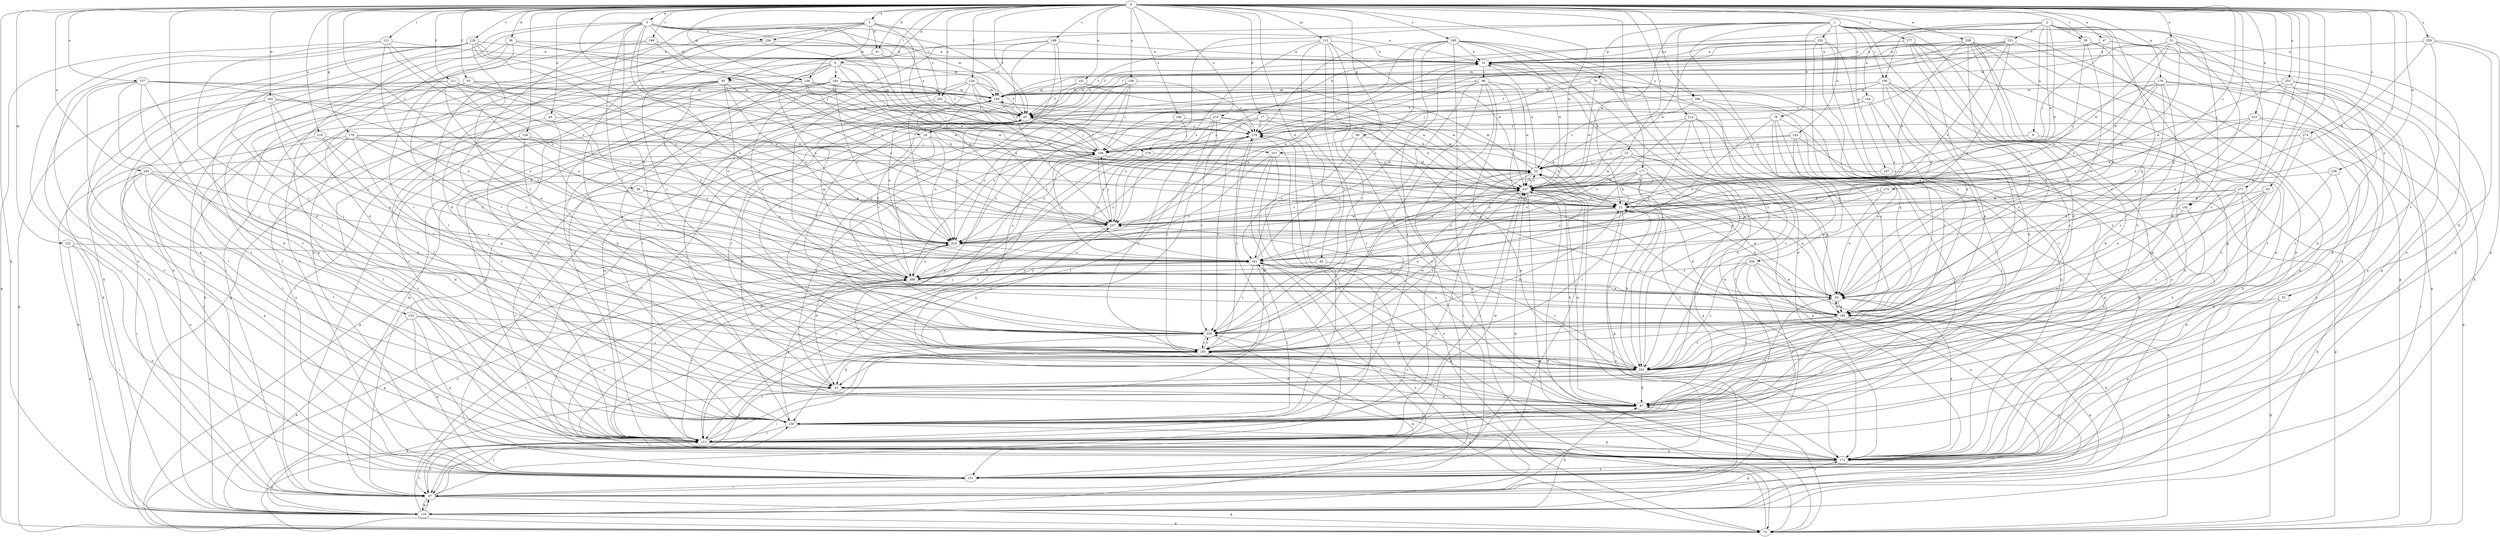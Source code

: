 strict digraph  {
0;
1;
2;
3;
5;
6;
9;
10;
17;
18;
21;
23;
29;
32;
36;
40;
41;
43;
45;
47;
51;
52;
53;
58;
63;
65;
66;
70;
75;
78;
87;
93;
95;
96;
97;
102;
106;
107;
108;
119;
121;
122;
126;
130;
131;
132;
138;
140;
141;
143;
144;
151;
157;
158;
159;
160;
161;
167;
172;
176;
177;
178;
182;
189;
190;
193;
194;
198;
202;
203;
211;
212;
213;
216;
219;
223;
224;
229;
230;
231;
234;
235;
236;
238;
244;
245;
247;
255;
256;
257;
259;
266;
268;
271;
272;
274;
277;
278;
279;
0 -> 3  [label=a];
0 -> 5  [label=a];
0 -> 6  [label=a];
0 -> 17  [label=b];
0 -> 18  [label=b];
0 -> 23  [label=c];
0 -> 29  [label=c];
0 -> 36  [label=d];
0 -> 40  [label=d];
0 -> 41  [label=d];
0 -> 45  [label=e];
0 -> 47  [label=e];
0 -> 51  [label=e];
0 -> 52  [label=e];
0 -> 58  [label=f];
0 -> 63  [label=f];
0 -> 65  [label=f];
0 -> 66  [label=g];
0 -> 93  [label=i];
0 -> 95  [label=i];
0 -> 102  [label=j];
0 -> 119  [label=k];
0 -> 121  [label=l];
0 -> 122  [label=l];
0 -> 126  [label=l];
0 -> 131  [label=m];
0 -> 132  [label=m];
0 -> 138  [label=m];
0 -> 141  [label=n];
0 -> 157  [label=o];
0 -> 158  [label=o];
0 -> 159  [label=o];
0 -> 176  [label=q];
0 -> 177  [label=q];
0 -> 178  [label=q];
0 -> 182  [label=q];
0 -> 189  [label=r];
0 -> 190  [label=r];
0 -> 193  [label=r];
0 -> 194  [label=s];
0 -> 198  [label=s];
0 -> 202  [label=s];
0 -> 211  [label=t];
0 -> 216  [label=u];
0 -> 219  [label=u];
0 -> 223  [label=u];
0 -> 229  [label=v];
0 -> 236  [label=w];
0 -> 238  [label=w];
0 -> 244  [label=w];
0 -> 245  [label=w];
0 -> 247  [label=w];
0 -> 255  [label=x];
0 -> 259  [label=y];
0 -> 266  [label=y];
0 -> 271  [label=z];
0 -> 272  [label=z];
0 -> 274  [label=z];
0 -> 277  [label=z];
1 -> 70  [label=g];
1 -> 75  [label=g];
1 -> 78  [label=h];
1 -> 87  [label=h];
1 -> 95  [label=i];
1 -> 102  [label=j];
1 -> 106  [label=j];
1 -> 119  [label=k];
1 -> 143  [label=n];
1 -> 167  [label=p];
1 -> 172  [label=p];
1 -> 212  [label=t];
1 -> 230  [label=v];
1 -> 247  [label=w];
1 -> 256  [label=x];
1 -> 278  [label=z];
2 -> 9  [label=a];
2 -> 18  [label=b];
2 -> 21  [label=b];
2 -> 29  [label=c];
2 -> 53  [label=e];
2 -> 106  [label=j];
2 -> 144  [label=n];
2 -> 151  [label=n];
2 -> 182  [label=q];
2 -> 231  [label=v];
2 -> 247  [label=w];
3 -> 10  [label=a];
3 -> 41  [label=d];
3 -> 43  [label=d];
3 -> 130  [label=l];
3 -> 138  [label=m];
3 -> 151  [label=n];
3 -> 193  [label=r];
3 -> 202  [label=s];
3 -> 234  [label=v];
3 -> 278  [label=z];
5 -> 53  [label=e];
5 -> 65  [label=f];
5 -> 107  [label=j];
5 -> 119  [label=k];
5 -> 130  [label=l];
5 -> 138  [label=m];
5 -> 140  [label=m];
5 -> 203  [label=s];
5 -> 224  [label=u];
5 -> 234  [label=v];
5 -> 235  [label=v];
5 -> 257  [label=x];
5 -> 279  [label=z];
6 -> 75  [label=g];
6 -> 95  [label=i];
6 -> 160  [label=o];
6 -> 203  [label=s];
6 -> 224  [label=u];
6 -> 247  [label=w];
6 -> 257  [label=x];
6 -> 266  [label=y];
9 -> 87  [label=h];
9 -> 107  [label=j];
10 -> 96  [label=i];
10 -> 203  [label=s];
17 -> 108  [label=j];
17 -> 130  [label=l];
17 -> 182  [label=q];
17 -> 247  [label=w];
17 -> 279  [label=z];
18 -> 43  [label=d];
18 -> 108  [label=j];
18 -> 193  [label=r];
18 -> 224  [label=u];
18 -> 268  [label=y];
21 -> 65  [label=f];
21 -> 97  [label=i];
21 -> 172  [label=p];
21 -> 193  [label=r];
21 -> 224  [label=u];
21 -> 257  [label=x];
23 -> 32  [label=c];
23 -> 151  [label=n];
23 -> 161  [label=o];
23 -> 182  [label=q];
23 -> 247  [label=w];
29 -> 10  [label=a];
29 -> 43  [label=d];
29 -> 53  [label=e];
29 -> 172  [label=p];
29 -> 224  [label=u];
32 -> 10  [label=a];
32 -> 97  [label=i];
32 -> 130  [label=l];
32 -> 140  [label=m];
32 -> 235  [label=v];
32 -> 247  [label=w];
36 -> 10  [label=a];
36 -> 43  [label=d];
36 -> 108  [label=j];
36 -> 203  [label=s];
36 -> 213  [label=t];
40 -> 203  [label=s];
40 -> 268  [label=y];
41 -> 32  [label=c];
41 -> 151  [label=n];
43 -> 87  [label=h];
43 -> 108  [label=j];
43 -> 119  [label=k];
45 -> 151  [label=n];
45 -> 235  [label=v];
45 -> 279  [label=z];
47 -> 10  [label=a];
47 -> 32  [label=c];
47 -> 65  [label=f];
47 -> 75  [label=g];
47 -> 119  [label=k];
51 -> 10  [label=a];
51 -> 21  [label=b];
51 -> 140  [label=m];
51 -> 172  [label=p];
51 -> 182  [label=q];
51 -> 203  [label=s];
51 -> 224  [label=u];
51 -> 247  [label=w];
52 -> 75  [label=g];
52 -> 172  [label=p];
52 -> 182  [label=q];
53 -> 32  [label=c];
53 -> 75  [label=g];
53 -> 182  [label=q];
53 -> 247  [label=w];
53 -> 257  [label=x];
58 -> 21  [label=b];
58 -> 213  [label=t];
58 -> 224  [label=u];
63 -> 140  [label=m];
63 -> 193  [label=r];
63 -> 213  [label=t];
63 -> 224  [label=u];
63 -> 235  [label=v];
63 -> 247  [label=w];
65 -> 10  [label=a];
65 -> 75  [label=g];
65 -> 97  [label=i];
65 -> 108  [label=j];
65 -> 224  [label=u];
65 -> 279  [label=z];
66 -> 21  [label=b];
66 -> 97  [label=i];
66 -> 108  [label=j];
66 -> 161  [label=o];
70 -> 65  [label=f];
70 -> 130  [label=l];
70 -> 140  [label=m];
70 -> 182  [label=q];
70 -> 247  [label=w];
75 -> 87  [label=h];
75 -> 213  [label=t];
75 -> 247  [label=w];
75 -> 279  [label=z];
78 -> 130  [label=l];
78 -> 151  [label=n];
78 -> 161  [label=o];
78 -> 182  [label=q];
78 -> 213  [label=t];
78 -> 279  [label=z];
87 -> 108  [label=j];
87 -> 130  [label=l];
87 -> 161  [label=o];
87 -> 193  [label=r];
87 -> 235  [label=v];
87 -> 247  [label=w];
87 -> 279  [label=z];
93 -> 21  [label=b];
93 -> 53  [label=e];
93 -> 87  [label=h];
93 -> 193  [label=r];
93 -> 203  [label=s];
95 -> 87  [label=h];
95 -> 97  [label=i];
95 -> 130  [label=l];
95 -> 140  [label=m];
95 -> 161  [label=o];
95 -> 213  [label=t];
95 -> 224  [label=u];
95 -> 257  [label=x];
95 -> 268  [label=y];
96 -> 140  [label=m];
96 -> 172  [label=p];
96 -> 182  [label=q];
96 -> 193  [label=r];
96 -> 213  [label=t];
96 -> 224  [label=u];
96 -> 235  [label=v];
96 -> 247  [label=w];
97 -> 10  [label=a];
97 -> 75  [label=g];
97 -> 119  [label=k];
97 -> 130  [label=l];
97 -> 140  [label=m];
97 -> 161  [label=o];
97 -> 172  [label=p];
97 -> 213  [label=t];
102 -> 87  [label=h];
102 -> 203  [label=s];
102 -> 257  [label=x];
106 -> 43  [label=d];
106 -> 53  [label=e];
106 -> 87  [label=h];
106 -> 108  [label=j];
106 -> 140  [label=m];
106 -> 203  [label=s];
106 -> 224  [label=u];
106 -> 279  [label=z];
107 -> 32  [label=c];
107 -> 43  [label=d];
107 -> 75  [label=g];
107 -> 130  [label=l];
107 -> 268  [label=y];
108 -> 32  [label=c];
108 -> 65  [label=f];
108 -> 224  [label=u];
108 -> 257  [label=x];
119 -> 75  [label=g];
119 -> 87  [label=h];
119 -> 97  [label=i];
119 -> 161  [label=o];
119 -> 182  [label=q];
119 -> 213  [label=t];
119 -> 224  [label=u];
121 -> 10  [label=a];
121 -> 43  [label=d];
121 -> 53  [label=e];
121 -> 75  [label=g];
121 -> 224  [label=u];
121 -> 257  [label=x];
122 -> 119  [label=k];
122 -> 151  [label=n];
122 -> 172  [label=p];
122 -> 203  [label=s];
122 -> 235  [label=v];
126 -> 21  [label=b];
126 -> 65  [label=f];
126 -> 140  [label=m];
126 -> 213  [label=t];
126 -> 247  [label=w];
126 -> 257  [label=x];
126 -> 268  [label=y];
130 -> 53  [label=e];
130 -> 172  [label=p];
130 -> 213  [label=t];
130 -> 268  [label=y];
131 -> 10  [label=a];
131 -> 65  [label=f];
131 -> 151  [label=n];
131 -> 193  [label=r];
131 -> 213  [label=t];
131 -> 235  [label=v];
131 -> 247  [label=w];
131 -> 257  [label=x];
132 -> 97  [label=i];
132 -> 119  [label=k];
132 -> 151  [label=n];
132 -> 161  [label=o];
138 -> 21  [label=b];
138 -> 32  [label=c];
138 -> 65  [label=f];
138 -> 119  [label=k];
138 -> 130  [label=l];
138 -> 140  [label=m];
138 -> 247  [label=w];
140 -> 65  [label=f];
140 -> 161  [label=o];
140 -> 213  [label=t];
140 -> 257  [label=x];
141 -> 21  [label=b];
141 -> 65  [label=f];
141 -> 140  [label=m];
141 -> 247  [label=w];
143 -> 32  [label=c];
143 -> 53  [label=e];
143 -> 108  [label=j];
143 -> 151  [label=n];
143 -> 172  [label=p];
144 -> 65  [label=f];
144 -> 108  [label=j];
144 -> 257  [label=x];
144 -> 268  [label=y];
151 -> 32  [label=c];
151 -> 65  [label=f];
151 -> 97  [label=i];
151 -> 247  [label=w];
157 -> 65  [label=f];
157 -> 87  [label=h];
157 -> 130  [label=l];
157 -> 140  [label=m];
157 -> 151  [label=n];
157 -> 161  [label=o];
157 -> 193  [label=r];
157 -> 213  [label=t];
158 -> 108  [label=j];
158 -> 140  [label=m];
158 -> 172  [label=p];
158 -> 203  [label=s];
158 -> 235  [label=v];
158 -> 268  [label=y];
158 -> 279  [label=z];
159 -> 108  [label=j];
159 -> 161  [label=o];
159 -> 193  [label=r];
159 -> 213  [label=t];
160 -> 53  [label=e];
160 -> 65  [label=f];
160 -> 87  [label=h];
160 -> 97  [label=i];
160 -> 108  [label=j];
160 -> 130  [label=l];
160 -> 140  [label=m];
160 -> 224  [label=u];
161 -> 10  [label=a];
161 -> 108  [label=j];
161 -> 130  [label=l];
161 -> 151  [label=n];
161 -> 172  [label=p];
161 -> 235  [label=v];
161 -> 268  [label=y];
167 -> 75  [label=g];
167 -> 247  [label=w];
172 -> 53  [label=e];
172 -> 65  [label=f];
172 -> 151  [label=n];
172 -> 268  [label=y];
172 -> 279  [label=z];
176 -> 32  [label=c];
176 -> 53  [label=e];
176 -> 97  [label=i];
176 -> 140  [label=m];
176 -> 172  [label=p];
176 -> 203  [label=s];
176 -> 257  [label=x];
176 -> 268  [label=y];
177 -> 21  [label=b];
177 -> 53  [label=e];
177 -> 130  [label=l];
177 -> 172  [label=p];
177 -> 203  [label=s];
177 -> 224  [label=u];
177 -> 247  [label=w];
177 -> 257  [label=x];
177 -> 268  [label=y];
178 -> 32  [label=c];
178 -> 108  [label=j];
178 -> 119  [label=k];
178 -> 130  [label=l];
178 -> 151  [label=n];
178 -> 161  [label=o];
178 -> 235  [label=v];
178 -> 268  [label=y];
182 -> 21  [label=b];
182 -> 53  [label=e];
182 -> 65  [label=f];
182 -> 119  [label=k];
182 -> 130  [label=l];
182 -> 203  [label=s];
182 -> 235  [label=v];
189 -> 10  [label=a];
189 -> 97  [label=i];
189 -> 172  [label=p];
189 -> 257  [label=x];
190 -> 10  [label=a];
190 -> 21  [label=b];
190 -> 75  [label=g];
190 -> 130  [label=l];
190 -> 161  [label=o];
190 -> 172  [label=p];
190 -> 203  [label=s];
190 -> 247  [label=w];
190 -> 257  [label=x];
190 -> 279  [label=z];
193 -> 21  [label=b];
193 -> 43  [label=d];
193 -> 75  [label=g];
193 -> 97  [label=i];
193 -> 203  [label=s];
193 -> 235  [label=v];
193 -> 247  [label=w];
194 -> 213  [label=t];
194 -> 257  [label=x];
194 -> 279  [label=z];
198 -> 10  [label=a];
198 -> 97  [label=i];
198 -> 130  [label=l];
198 -> 193  [label=r];
198 -> 203  [label=s];
198 -> 213  [label=t];
202 -> 65  [label=f];
202 -> 172  [label=p];
202 -> 224  [label=u];
202 -> 279  [label=z];
203 -> 10  [label=a];
203 -> 21  [label=b];
203 -> 43  [label=d];
203 -> 65  [label=f];
203 -> 87  [label=h];
203 -> 257  [label=x];
211 -> 21  [label=b];
211 -> 75  [label=g];
211 -> 119  [label=k];
211 -> 140  [label=m];
211 -> 161  [label=o];
211 -> 257  [label=x];
211 -> 268  [label=y];
212 -> 43  [label=d];
212 -> 161  [label=o];
212 -> 203  [label=s];
212 -> 213  [label=t];
212 -> 268  [label=y];
212 -> 279  [label=z];
213 -> 140  [label=m];
213 -> 172  [label=p];
213 -> 193  [label=r];
213 -> 247  [label=w];
213 -> 279  [label=z];
216 -> 21  [label=b];
216 -> 193  [label=r];
216 -> 203  [label=s];
216 -> 224  [label=u];
216 -> 235  [label=v];
216 -> 268  [label=y];
216 -> 279  [label=z];
219 -> 108  [label=j];
219 -> 213  [label=t];
219 -> 235  [label=v];
219 -> 268  [label=y];
223 -> 21  [label=b];
223 -> 75  [label=g];
223 -> 97  [label=i];
223 -> 257  [label=x];
223 -> 279  [label=z];
224 -> 32  [label=c];
224 -> 43  [label=d];
224 -> 75  [label=g];
224 -> 161  [label=o];
224 -> 247  [label=w];
224 -> 279  [label=z];
229 -> 10  [label=a];
229 -> 97  [label=i];
229 -> 119  [label=k];
229 -> 140  [label=m];
229 -> 151  [label=n];
229 -> 172  [label=p];
229 -> 193  [label=r];
229 -> 224  [label=u];
229 -> 235  [label=v];
229 -> 257  [label=x];
230 -> 10  [label=a];
230 -> 65  [label=f];
230 -> 172  [label=p];
230 -> 182  [label=q];
230 -> 213  [label=t];
230 -> 235  [label=v];
230 -> 247  [label=w];
231 -> 10  [label=a];
231 -> 32  [label=c];
231 -> 140  [label=m];
231 -> 161  [label=o];
231 -> 213  [label=t];
231 -> 257  [label=x];
231 -> 279  [label=z];
234 -> 10  [label=a];
234 -> 21  [label=b];
234 -> 97  [label=i];
234 -> 193  [label=r];
235 -> 32  [label=c];
235 -> 97  [label=i];
235 -> 119  [label=k];
235 -> 193  [label=r];
236 -> 87  [label=h];
236 -> 203  [label=s];
236 -> 247  [label=w];
238 -> 10  [label=a];
238 -> 21  [label=b];
238 -> 53  [label=e];
238 -> 65  [label=f];
238 -> 87  [label=h];
238 -> 130  [label=l];
238 -> 151  [label=n];
238 -> 172  [label=p];
238 -> 213  [label=t];
238 -> 279  [label=z];
244 -> 65  [label=f];
244 -> 130  [label=l];
244 -> 182  [label=q];
244 -> 213  [label=t];
244 -> 247  [label=w];
244 -> 268  [label=y];
245 -> 43  [label=d];
245 -> 97  [label=i];
245 -> 130  [label=l];
245 -> 151  [label=n];
245 -> 172  [label=p];
245 -> 182  [label=q];
245 -> 247  [label=w];
247 -> 21  [label=b];
247 -> 32  [label=c];
247 -> 53  [label=e];
247 -> 75  [label=g];
247 -> 87  [label=h];
247 -> 140  [label=m];
247 -> 161  [label=o];
247 -> 182  [label=q];
247 -> 193  [label=r];
247 -> 213  [label=t];
255 -> 53  [label=e];
255 -> 87  [label=h];
255 -> 140  [label=m];
255 -> 172  [label=p];
255 -> 213  [label=t];
255 -> 247  [label=w];
256 -> 53  [label=e];
256 -> 119  [label=k];
256 -> 130  [label=l];
256 -> 151  [label=n];
256 -> 203  [label=s];
256 -> 213  [label=t];
256 -> 268  [label=y];
257 -> 10  [label=a];
257 -> 108  [label=j];
257 -> 213  [label=t];
257 -> 224  [label=u];
259 -> 10  [label=a];
259 -> 21  [label=b];
259 -> 87  [label=h];
259 -> 172  [label=p];
259 -> 203  [label=s];
266 -> 32  [label=c];
266 -> 65  [label=f];
266 -> 172  [label=p];
266 -> 182  [label=q];
266 -> 193  [label=r];
268 -> 53  [label=e];
268 -> 65  [label=f];
268 -> 97  [label=i];
268 -> 140  [label=m];
268 -> 161  [label=o];
268 -> 213  [label=t];
268 -> 224  [label=u];
271 -> 21  [label=b];
271 -> 119  [label=k];
271 -> 161  [label=o];
271 -> 172  [label=p];
271 -> 203  [label=s];
271 -> 257  [label=x];
272 -> 21  [label=b];
272 -> 53  [label=e];
272 -> 161  [label=o];
274 -> 32  [label=c];
274 -> 108  [label=j];
274 -> 172  [label=p];
274 -> 203  [label=s];
277 -> 10  [label=a];
277 -> 43  [label=d];
277 -> 108  [label=j];
277 -> 172  [label=p];
277 -> 182  [label=q];
277 -> 235  [label=v];
278 -> 32  [label=c];
278 -> 161  [label=o];
278 -> 172  [label=p];
279 -> 108  [label=j];
279 -> 193  [label=r];
279 -> 213  [label=t];
279 -> 235  [label=v];
279 -> 268  [label=y];
}
